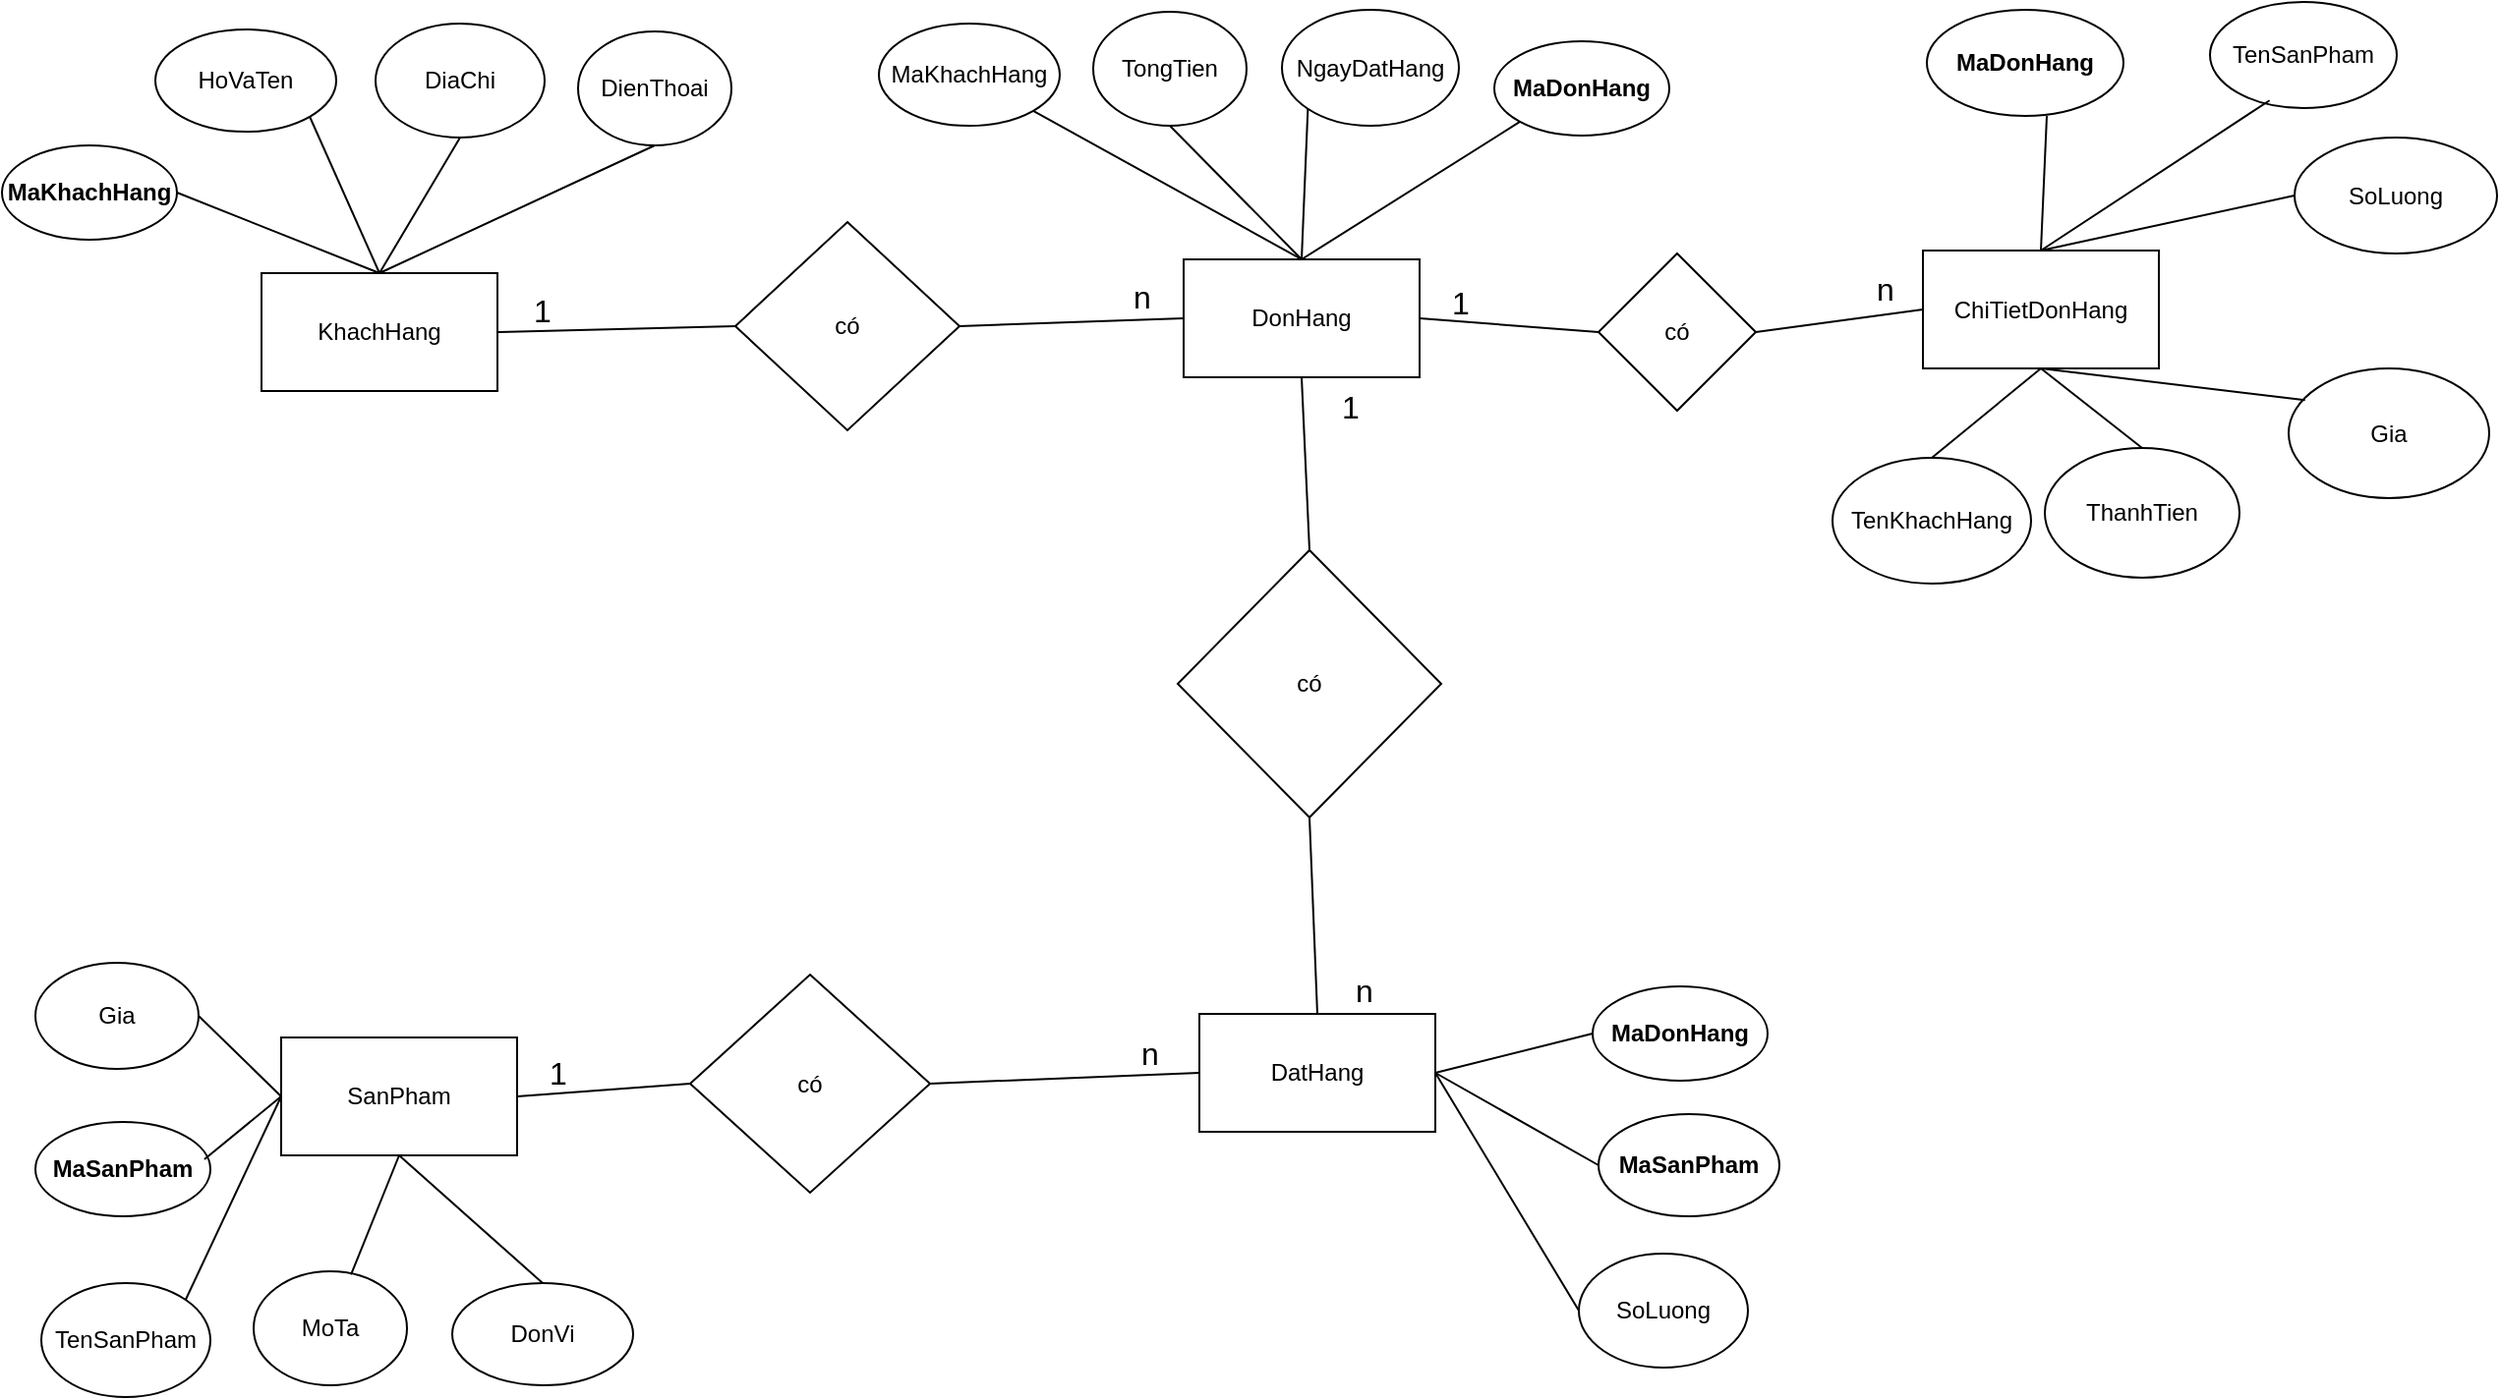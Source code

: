 <mxfile version="24.7.17" pages="2">
  <diagram name="Lược Đồ ER" id="sQ02l6jSmkCWeNOtDkhF">
    <mxGraphModel dx="2206" dy="1519" grid="0" gridSize="10" guides="1" tooltips="1" connect="1" arrows="1" fold="1" page="0" pageScale="1" pageWidth="827" pageHeight="1169" math="0" shadow="0">
      <root>
        <mxCell id="0" />
        <mxCell id="1" parent="0" />
        <mxCell id="YQySpRiNBeKyikHn3mZi-2" value="có" style="rhombus;whiteSpace=wrap;html=1;" parent="1" vertex="1">
          <mxGeometry x="283" y="-87" width="122" height="111" as="geometry" />
        </mxCell>
        <mxCell id="YQySpRiNBeKyikHn3mZi-15" value="NgayDatHang" style="ellipse;whiteSpace=wrap;html=1;" parent="1" vertex="1">
          <mxGeometry x="584" y="-578" width="90" height="59" as="geometry" />
        </mxCell>
        <mxCell id="YQySpRiNBeKyikHn3mZi-10" value="DonHang" style="rounded=0;whiteSpace=wrap;html=1;container=0;" parent="1" vertex="1">
          <mxGeometry x="534" y="-451" width="120" height="60" as="geometry" />
        </mxCell>
        <mxCell id="YQySpRiNBeKyikHn3mZi-11" value="MaKhachHang" style="ellipse;whiteSpace=wrap;html=1;container=0;" parent="1" vertex="1">
          <mxGeometry x="379" y="-571" width="92" height="52" as="geometry" />
        </mxCell>
        <mxCell id="YQySpRiNBeKyikHn3mZi-13" value="TongTien" style="ellipse;whiteSpace=wrap;html=1;container=0;" parent="1" vertex="1">
          <mxGeometry x="488" y="-577" width="78" height="58" as="geometry" />
        </mxCell>
        <mxCell id="YQySpRiNBeKyikHn3mZi-14" value="&lt;b&gt;MaDonHang&lt;/b&gt;" style="ellipse;whiteSpace=wrap;html=1;container=0;" parent="1" vertex="1">
          <mxGeometry x="692" y="-562" width="89" height="48" as="geometry" />
        </mxCell>
        <mxCell id="YQySpRiNBeKyikHn3mZi-18" value="SanPham" style="rounded=0;whiteSpace=wrap;html=1;" parent="1" vertex="1">
          <mxGeometry x="75" y="-55" width="120" height="60" as="geometry" />
        </mxCell>
        <mxCell id="YQySpRiNBeKyikHn3mZi-19" value="DonVi" style="ellipse;whiteSpace=wrap;html=1;" parent="1" vertex="1">
          <mxGeometry x="162" y="70" width="92" height="52" as="geometry" />
        </mxCell>
        <mxCell id="YQySpRiNBeKyikHn3mZi-20" value="TenSanPham" style="ellipse;whiteSpace=wrap;html=1;" parent="1" vertex="1">
          <mxGeometry x="-47" y="70" width="86" height="58" as="geometry" />
        </mxCell>
        <mxCell id="YQySpRiNBeKyikHn3mZi-21" value="MoTa" style="ellipse;whiteSpace=wrap;html=1;" parent="1" vertex="1">
          <mxGeometry x="61" y="64" width="78" height="58" as="geometry" />
        </mxCell>
        <mxCell id="YQySpRiNBeKyikHn3mZi-22" value="&lt;b&gt;MaSanPham&lt;/b&gt;" style="ellipse;whiteSpace=wrap;html=1;" parent="1" vertex="1">
          <mxGeometry x="-50" y="-12" width="89" height="48" as="geometry" />
        </mxCell>
        <mxCell id="YQySpRiNBeKyikHn3mZi-23" value="Gia" style="ellipse;whiteSpace=wrap;html=1;" parent="1" vertex="1">
          <mxGeometry x="-50" y="-93" width="83" height="54" as="geometry" />
        </mxCell>
        <mxCell id="YQySpRiNBeKyikHn3mZi-26" value="DatHang" style="rounded=0;whiteSpace=wrap;html=1;container=0;" parent="1" vertex="1">
          <mxGeometry x="542" y="-67" width="120" height="60" as="geometry" />
        </mxCell>
        <mxCell id="YQySpRiNBeKyikHn3mZi-27" value="&lt;b&gt;MaSanPham&lt;/b&gt;" style="ellipse;whiteSpace=wrap;html=1;container=0;" parent="1" vertex="1">
          <mxGeometry x="745" y="-16" width="92" height="52" as="geometry" />
        </mxCell>
        <mxCell id="YQySpRiNBeKyikHn3mZi-28" value="SoLuong" style="ellipse;whiteSpace=wrap;html=1;container=0;" parent="1" vertex="1">
          <mxGeometry x="735" y="55" width="86" height="58" as="geometry" />
        </mxCell>
        <mxCell id="YQySpRiNBeKyikHn3mZi-30" value="&lt;b&gt;MaDonHang&lt;/b&gt;" style="ellipse;whiteSpace=wrap;html=1;container=0;" parent="1" vertex="1">
          <mxGeometry x="742" y="-81" width="89" height="48" as="geometry" />
        </mxCell>
        <mxCell id="YQySpRiNBeKyikHn3mZi-31" value="có" style="rhombus;whiteSpace=wrap;html=1;" parent="1" vertex="1">
          <mxGeometry x="531" y="-303" width="134" height="136" as="geometry" />
        </mxCell>
        <mxCell id="YQySpRiNBeKyikHn3mZi-32" value="có" style="rhombus;whiteSpace=wrap;html=1;" parent="1" vertex="1">
          <mxGeometry x="306" y="-470" width="114" height="106" as="geometry" />
        </mxCell>
        <mxCell id="YQySpRiNBeKyikHn3mZi-33" value="" style="endArrow=none;html=1;rounded=0;fontSize=12;startSize=8;endSize=8;curved=1;entryX=0;entryY=0.5;entryDx=0;entryDy=0;exitX=1;exitY=0.5;exitDx=0;exitDy=0;" parent="1" source="YQySpRiNBeKyikHn3mZi-32" target="YQySpRiNBeKyikHn3mZi-10" edge="1">
          <mxGeometry width="50" height="50" relative="1" as="geometry">
            <mxPoint x="440" y="-272" as="sourcePoint" />
            <mxPoint x="490" y="-322" as="targetPoint" />
          </mxGeometry>
        </mxCell>
        <mxCell id="YQySpRiNBeKyikHn3mZi-38" value="" style="endArrow=none;html=1;rounded=0;fontSize=12;startSize=8;endSize=8;curved=1;exitX=0;exitY=0.5;exitDx=0;exitDy=0;entryX=1;entryY=0.5;entryDx=0;entryDy=0;" parent="1" source="YQySpRiNBeKyikHn3mZi-2" target="YQySpRiNBeKyikHn3mZi-18" edge="1">
          <mxGeometry width="50" height="50" relative="1" as="geometry">
            <mxPoint x="394" y="-322" as="sourcePoint" />
            <mxPoint x="444" y="-372" as="targetPoint" />
          </mxGeometry>
        </mxCell>
        <mxCell id="YQySpRiNBeKyikHn3mZi-39" value="" style="endArrow=none;html=1;rounded=0;fontSize=12;startSize=8;endSize=8;curved=1;exitX=1;exitY=0.5;exitDx=0;exitDy=0;entryX=0;entryY=0.5;entryDx=0;entryDy=0;" parent="1" source="YQySpRiNBeKyikHn3mZi-2" target="YQySpRiNBeKyikHn3mZi-26" edge="1">
          <mxGeometry width="50" height="50" relative="1" as="geometry">
            <mxPoint x="394" y="-322" as="sourcePoint" />
            <mxPoint x="444" y="-372" as="targetPoint" />
          </mxGeometry>
        </mxCell>
        <mxCell id="YQySpRiNBeKyikHn3mZi-40" value="" style="endArrow=none;html=1;rounded=0;fontSize=12;startSize=8;endSize=8;curved=1;exitX=0.5;exitY=1;exitDx=0;exitDy=0;entryX=0.5;entryY=0;entryDx=0;entryDy=0;" parent="1" source="YQySpRiNBeKyikHn3mZi-31" target="YQySpRiNBeKyikHn3mZi-26" edge="1">
          <mxGeometry width="50" height="50" relative="1" as="geometry">
            <mxPoint x="394" y="-322" as="sourcePoint" />
            <mxPoint x="444" y="-372" as="targetPoint" />
          </mxGeometry>
        </mxCell>
        <mxCell id="YQySpRiNBeKyikHn3mZi-41" value="" style="endArrow=none;html=1;rounded=0;fontSize=12;startSize=8;endSize=8;curved=1;exitX=0.5;exitY=1;exitDx=0;exitDy=0;entryX=0.5;entryY=0;entryDx=0;entryDy=0;" parent="1" source="YQySpRiNBeKyikHn3mZi-10" target="YQySpRiNBeKyikHn3mZi-31" edge="1">
          <mxGeometry width="50" height="50" relative="1" as="geometry">
            <mxPoint x="394" y="-322" as="sourcePoint" />
            <mxPoint x="444" y="-372" as="targetPoint" />
          </mxGeometry>
        </mxCell>
        <mxCell id="YQySpRiNBeKyikHn3mZi-42" value="" style="endArrow=none;html=1;rounded=0;fontSize=12;startSize=8;endSize=8;curved=1;exitX=1;exitY=0.5;exitDx=0;exitDy=0;entryX=0;entryY=0.5;entryDx=0;entryDy=0;" parent="1" source="YQySpRiNBeKyikHn3mZi-1" target="YQySpRiNBeKyikHn3mZi-32" edge="1">
          <mxGeometry width="50" height="50" relative="1" as="geometry">
            <mxPoint x="394" y="-322" as="sourcePoint" />
            <mxPoint x="444" y="-372" as="targetPoint" />
          </mxGeometry>
        </mxCell>
        <mxCell id="YQySpRiNBeKyikHn3mZi-46" value="" style="endArrow=none;html=1;rounded=0;fontSize=12;startSize=8;endSize=8;curved=1;exitX=0.5;exitY=0;exitDx=0;exitDy=0;entryX=0.5;entryY=1;entryDx=0;entryDy=0;" parent="1" source="YQySpRiNBeKyikHn3mZi-19" target="YQySpRiNBeKyikHn3mZi-18" edge="1">
          <mxGeometry width="50" height="50" relative="1" as="geometry">
            <mxPoint x="518" y="-322" as="sourcePoint" />
            <mxPoint x="568" y="-372" as="targetPoint" />
          </mxGeometry>
        </mxCell>
        <mxCell id="YQySpRiNBeKyikHn3mZi-47" value="" style="endArrow=none;html=1;rounded=0;fontSize=12;startSize=8;endSize=8;curved=1;exitX=0.635;exitY=0.03;exitDx=0;exitDy=0;exitPerimeter=0;entryX=0.5;entryY=1;entryDx=0;entryDy=0;" parent="1" source="YQySpRiNBeKyikHn3mZi-21" target="YQySpRiNBeKyikHn3mZi-18" edge="1">
          <mxGeometry width="50" height="50" relative="1" as="geometry">
            <mxPoint x="518" y="-322" as="sourcePoint" />
            <mxPoint x="568" y="-372" as="targetPoint" />
          </mxGeometry>
        </mxCell>
        <mxCell id="YQySpRiNBeKyikHn3mZi-48" value="" style="endArrow=none;html=1;rounded=0;fontSize=12;startSize=8;endSize=8;curved=1;exitX=1;exitY=0;exitDx=0;exitDy=0;entryX=0;entryY=0.5;entryDx=0;entryDy=0;" parent="1" source="YQySpRiNBeKyikHn3mZi-20" target="YQySpRiNBeKyikHn3mZi-18" edge="1">
          <mxGeometry width="50" height="50" relative="1" as="geometry">
            <mxPoint x="518" y="-322" as="sourcePoint" />
            <mxPoint x="568" y="-372" as="targetPoint" />
          </mxGeometry>
        </mxCell>
        <mxCell id="YQySpRiNBeKyikHn3mZi-49" value="" style="endArrow=none;html=1;rounded=0;fontSize=12;startSize=8;endSize=8;curved=1;exitX=0;exitY=0.5;exitDx=0;exitDy=0;entryX=0.966;entryY=0.396;entryDx=0;entryDy=0;entryPerimeter=0;" parent="1" source="YQySpRiNBeKyikHn3mZi-18" target="YQySpRiNBeKyikHn3mZi-22" edge="1">
          <mxGeometry width="50" height="50" relative="1" as="geometry">
            <mxPoint x="518" y="-322" as="sourcePoint" />
            <mxPoint x="568" y="-372" as="targetPoint" />
          </mxGeometry>
        </mxCell>
        <mxCell id="YQySpRiNBeKyikHn3mZi-50" value="" style="endArrow=none;html=1;rounded=0;fontSize=12;startSize=8;endSize=8;curved=1;exitX=0;exitY=0.5;exitDx=0;exitDy=0;entryX=1;entryY=0.5;entryDx=0;entryDy=0;" parent="1" source="YQySpRiNBeKyikHn3mZi-18" target="YQySpRiNBeKyikHn3mZi-23" edge="1">
          <mxGeometry width="50" height="50" relative="1" as="geometry">
            <mxPoint x="518" y="-322" as="sourcePoint" />
            <mxPoint x="568" y="-372" as="targetPoint" />
          </mxGeometry>
        </mxCell>
        <mxCell id="YQySpRiNBeKyikHn3mZi-51" value="" style="endArrow=none;html=1;rounded=0;fontSize=12;startSize=8;endSize=8;curved=1;exitX=1;exitY=0.5;exitDx=0;exitDy=0;entryX=0;entryY=0.5;entryDx=0;entryDy=0;" parent="1" source="YQySpRiNBeKyikHn3mZi-26" target="YQySpRiNBeKyikHn3mZi-28" edge="1">
          <mxGeometry width="50" height="50" relative="1" as="geometry">
            <mxPoint x="518" y="-322" as="sourcePoint" />
            <mxPoint x="568" y="-372" as="targetPoint" />
          </mxGeometry>
        </mxCell>
        <mxCell id="YQySpRiNBeKyikHn3mZi-52" value="" style="endArrow=none;html=1;rounded=0;fontSize=12;startSize=8;endSize=8;curved=1;exitX=1;exitY=0.5;exitDx=0;exitDy=0;entryX=0;entryY=0.5;entryDx=0;entryDy=0;" parent="1" source="YQySpRiNBeKyikHn3mZi-26" target="YQySpRiNBeKyikHn3mZi-27" edge="1">
          <mxGeometry width="50" height="50" relative="1" as="geometry">
            <mxPoint x="518" y="-322" as="sourcePoint" />
            <mxPoint x="568" y="-372" as="targetPoint" />
          </mxGeometry>
        </mxCell>
        <mxCell id="YQySpRiNBeKyikHn3mZi-53" value="" style="endArrow=none;html=1;rounded=0;fontSize=12;startSize=8;endSize=8;curved=1;exitX=1;exitY=0.5;exitDx=0;exitDy=0;entryX=0;entryY=0.5;entryDx=0;entryDy=0;" parent="1" source="YQySpRiNBeKyikHn3mZi-26" target="YQySpRiNBeKyikHn3mZi-30" edge="1">
          <mxGeometry width="50" height="50" relative="1" as="geometry">
            <mxPoint x="518" y="-322" as="sourcePoint" />
            <mxPoint x="568" y="-372" as="targetPoint" />
          </mxGeometry>
        </mxCell>
        <mxCell id="YQySpRiNBeKyikHn3mZi-54" value="" style="endArrow=none;html=1;rounded=0;fontSize=12;startSize=8;endSize=8;curved=1;exitX=0.5;exitY=0;exitDx=0;exitDy=0;entryX=0;entryY=1;entryDx=0;entryDy=0;" parent="1" source="YQySpRiNBeKyikHn3mZi-10" target="YQySpRiNBeKyikHn3mZi-14" edge="1">
          <mxGeometry width="50" height="50" relative="1" as="geometry">
            <mxPoint x="518" y="-322" as="sourcePoint" />
            <mxPoint x="568" y="-372" as="targetPoint" />
          </mxGeometry>
        </mxCell>
        <mxCell id="YQySpRiNBeKyikHn3mZi-55" value="" style="endArrow=none;html=1;rounded=0;fontSize=12;startSize=8;endSize=8;curved=1;exitX=0.5;exitY=0;exitDx=0;exitDy=0;entryX=0;entryY=1;entryDx=0;entryDy=0;" parent="1" source="YQySpRiNBeKyikHn3mZi-10" target="YQySpRiNBeKyikHn3mZi-15" edge="1">
          <mxGeometry width="50" height="50" relative="1" as="geometry">
            <mxPoint x="518" y="-322" as="sourcePoint" />
            <mxPoint x="568" y="-372" as="targetPoint" />
          </mxGeometry>
        </mxCell>
        <mxCell id="YQySpRiNBeKyikHn3mZi-56" value="" style="endArrow=none;html=1;rounded=0;fontSize=12;startSize=8;endSize=8;curved=1;exitX=0.5;exitY=0;exitDx=0;exitDy=0;entryX=0.5;entryY=1;entryDx=0;entryDy=0;" parent="1" source="YQySpRiNBeKyikHn3mZi-10" target="YQySpRiNBeKyikHn3mZi-13" edge="1">
          <mxGeometry width="50" height="50" relative="1" as="geometry">
            <mxPoint x="518" y="-322" as="sourcePoint" />
            <mxPoint x="568" y="-372" as="targetPoint" />
          </mxGeometry>
        </mxCell>
        <mxCell id="YQySpRiNBeKyikHn3mZi-57" value="" style="endArrow=none;html=1;rounded=0;fontSize=12;startSize=8;endSize=8;curved=1;exitX=0.5;exitY=0;exitDx=0;exitDy=0;entryX=1;entryY=1;entryDx=0;entryDy=0;" parent="1" source="YQySpRiNBeKyikHn3mZi-10" target="YQySpRiNBeKyikHn3mZi-11" edge="1">
          <mxGeometry width="50" height="50" relative="1" as="geometry">
            <mxPoint x="518" y="-322" as="sourcePoint" />
            <mxPoint x="568" y="-372" as="targetPoint" />
          </mxGeometry>
        </mxCell>
        <mxCell id="YQySpRiNBeKyikHn3mZi-1" value="KhachHang" style="rounded=0;whiteSpace=wrap;html=1;container=0;" parent="1" vertex="1">
          <mxGeometry x="65" y="-444" width="120" height="60" as="geometry" />
        </mxCell>
        <mxCell id="YQySpRiNBeKyikHn3mZi-3" value="HoVaTen" style="ellipse;whiteSpace=wrap;html=1;container=0;" parent="1" vertex="1">
          <mxGeometry x="11" y="-568" width="92" height="52" as="geometry" />
        </mxCell>
        <mxCell id="YQySpRiNBeKyikHn3mZi-4" value="DiaChi" style="ellipse;whiteSpace=wrap;html=1;container=0;" parent="1" vertex="1">
          <mxGeometry x="123" y="-571" width="86" height="58" as="geometry" />
        </mxCell>
        <mxCell id="YQySpRiNBeKyikHn3mZi-5" value="DienThoai" style="ellipse;whiteSpace=wrap;html=1;container=0;" parent="1" vertex="1">
          <mxGeometry x="226" y="-567" width="78" height="58" as="geometry" />
        </mxCell>
        <mxCell id="YQySpRiNBeKyikHn3mZi-6" value="&lt;b&gt;MaKhachHang&lt;/b&gt;" style="ellipse;whiteSpace=wrap;html=1;container=0;" parent="1" vertex="1">
          <mxGeometry x="-67" y="-509" width="89" height="48" as="geometry" />
        </mxCell>
        <mxCell id="YQySpRiNBeKyikHn3mZi-37" value="" style="endArrow=none;html=1;rounded=0;fontSize=12;startSize=8;endSize=8;curved=1;exitX=0.5;exitY=1;exitDx=0;exitDy=0;entryX=0.5;entryY=0;entryDx=0;entryDy=0;" parent="1" source="YQySpRiNBeKyikHn3mZi-5" target="YQySpRiNBeKyikHn3mZi-1" edge="1">
          <mxGeometry width="50" height="50" relative="1" as="geometry">
            <mxPoint x="384" y="-300" as="sourcePoint" />
            <mxPoint x="434" y="-350" as="targetPoint" />
          </mxGeometry>
        </mxCell>
        <mxCell id="YQySpRiNBeKyikHn3mZi-36" value="" style="endArrow=none;html=1;rounded=0;fontSize=12;startSize=8;endSize=8;curved=1;exitX=0.5;exitY=1;exitDx=0;exitDy=0;entryX=0.5;entryY=0;entryDx=0;entryDy=0;" parent="1" source="YQySpRiNBeKyikHn3mZi-4" target="YQySpRiNBeKyikHn3mZi-1" edge="1">
          <mxGeometry width="50" height="50" relative="1" as="geometry">
            <mxPoint x="384" y="-300" as="sourcePoint" />
            <mxPoint x="434" y="-350" as="targetPoint" />
          </mxGeometry>
        </mxCell>
        <mxCell id="YQySpRiNBeKyikHn3mZi-35" value="" style="endArrow=none;html=1;rounded=0;fontSize=12;startSize=8;endSize=8;curved=1;exitX=0.5;exitY=0;exitDx=0;exitDy=0;entryX=1;entryY=1;entryDx=0;entryDy=0;" parent="1" source="YQySpRiNBeKyikHn3mZi-1" target="YQySpRiNBeKyikHn3mZi-3" edge="1">
          <mxGeometry width="50" height="50" relative="1" as="geometry">
            <mxPoint x="384" y="-300" as="sourcePoint" />
            <mxPoint x="434" y="-350" as="targetPoint" />
          </mxGeometry>
        </mxCell>
        <mxCell id="YQySpRiNBeKyikHn3mZi-34" value="" style="endArrow=none;html=1;rounded=0;fontSize=12;startSize=8;endSize=8;curved=1;exitX=0.5;exitY=0;exitDx=0;exitDy=0;entryX=1;entryY=0.5;entryDx=0;entryDy=0;" parent="1" source="YQySpRiNBeKyikHn3mZi-1" target="YQySpRiNBeKyikHn3mZi-6" edge="1">
          <mxGeometry width="50" height="50" relative="1" as="geometry">
            <mxPoint x="371" y="-322" as="sourcePoint" />
            <mxPoint x="421" y="-372" as="targetPoint" />
          </mxGeometry>
        </mxCell>
        <mxCell id="zwP1A_-qHlo6w3_XJIu3-1" value="1" style="text;html=1;align=center;verticalAlign=middle;whiteSpace=wrap;rounded=0;fontSize=16;" parent="1" vertex="1">
          <mxGeometry x="187" y="-433" width="42" height="15" as="geometry" />
        </mxCell>
        <mxCell id="zwP1A_-qHlo6w3_XJIu3-2" value="n" style="text;html=1;align=center;verticalAlign=middle;whiteSpace=wrap;rounded=0;fontSize=16;" parent="1" vertex="1">
          <mxGeometry x="492" y="-440" width="42" height="15" as="geometry" />
        </mxCell>
        <mxCell id="zwP1A_-qHlo6w3_XJIu3-3" value="1" style="text;html=1;align=center;verticalAlign=middle;whiteSpace=wrap;rounded=0;fontSize=16;" parent="1" vertex="1">
          <mxGeometry x="598" y="-384" width="42" height="15" as="geometry" />
        </mxCell>
        <mxCell id="zwP1A_-qHlo6w3_XJIu3-4" value="n" style="text;html=1;align=center;verticalAlign=middle;whiteSpace=wrap;rounded=0;fontSize=16;" parent="1" vertex="1">
          <mxGeometry x="605" y="-87" width="42" height="15" as="geometry" />
        </mxCell>
        <mxCell id="zwP1A_-qHlo6w3_XJIu3-5" value="1" style="text;html=1;align=center;verticalAlign=middle;whiteSpace=wrap;rounded=0;fontSize=16;" parent="1" vertex="1">
          <mxGeometry x="195" y="-44.5" width="42" height="15" as="geometry" />
        </mxCell>
        <mxCell id="zwP1A_-qHlo6w3_XJIu3-6" value="n" style="text;html=1;align=center;verticalAlign=middle;whiteSpace=wrap;rounded=0;fontSize=16;" parent="1" vertex="1">
          <mxGeometry x="496" y="-55" width="42" height="15" as="geometry" />
        </mxCell>
        <mxCell id="eaK0fr83F673eZLOLrA2-1" value="ChiTietDonHang" style="rounded=0;whiteSpace=wrap;html=1;" parent="1" vertex="1">
          <mxGeometry x="910" y="-455.5" width="120" height="60" as="geometry" />
        </mxCell>
        <mxCell id="eaK0fr83F673eZLOLrA2-3" value="có" style="rhombus;whiteSpace=wrap;html=1;" parent="1" vertex="1">
          <mxGeometry x="745" y="-454" width="80" height="80" as="geometry" />
        </mxCell>
        <mxCell id="AhXqGUsFXsKtP1GYsfyr-1" value="" style="endArrow=none;html=1;rounded=0;entryX=1;entryY=0.5;entryDx=0;entryDy=0;exitX=0;exitY=0.5;exitDx=0;exitDy=0;" edge="1" parent="1" source="eaK0fr83F673eZLOLrA2-3" target="YQySpRiNBeKyikHn3mZi-10">
          <mxGeometry width="50" height="50" relative="1" as="geometry">
            <mxPoint x="456" y="-311" as="sourcePoint" />
            <mxPoint x="506" y="-361" as="targetPoint" />
          </mxGeometry>
        </mxCell>
        <mxCell id="AhXqGUsFXsKtP1GYsfyr-2" value="" style="endArrow=none;html=1;rounded=0;entryX=1;entryY=0.5;entryDx=0;entryDy=0;exitX=0;exitY=0.5;exitDx=0;exitDy=0;" edge="1" parent="1" source="eaK0fr83F673eZLOLrA2-1" target="eaK0fr83F673eZLOLrA2-3">
          <mxGeometry width="50" height="50" relative="1" as="geometry">
            <mxPoint x="456" y="-269" as="sourcePoint" />
            <mxPoint x="506" y="-319" as="targetPoint" />
          </mxGeometry>
        </mxCell>
        <mxCell id="AhXqGUsFXsKtP1GYsfyr-4" value="TenKhachHang" style="ellipse;whiteSpace=wrap;html=1;" vertex="1" parent="1">
          <mxGeometry x="864" y="-350" width="101" height="64" as="geometry" />
        </mxCell>
        <mxCell id="AhXqGUsFXsKtP1GYsfyr-5" value="ThanhTien" style="ellipse;whiteSpace=wrap;html=1;" vertex="1" parent="1">
          <mxGeometry x="972" y="-355" width="99" height="66" as="geometry" />
        </mxCell>
        <mxCell id="AhXqGUsFXsKtP1GYsfyr-6" value="SoLuong" style="ellipse;whiteSpace=wrap;html=1;" vertex="1" parent="1">
          <mxGeometry x="1099" y="-513" width="103" height="59" as="geometry" />
        </mxCell>
        <mxCell id="AhXqGUsFXsKtP1GYsfyr-7" value="TenSanPham" style="ellipse;whiteSpace=wrap;html=1;" vertex="1" parent="1">
          <mxGeometry x="1056" y="-582" width="95" height="54" as="geometry" />
        </mxCell>
        <mxCell id="AhXqGUsFXsKtP1GYsfyr-8" value="&lt;b&gt;MaDonHang&lt;/b&gt;" style="ellipse;whiteSpace=wrap;html=1;" vertex="1" parent="1">
          <mxGeometry x="912" y="-578" width="100" height="54" as="geometry" />
        </mxCell>
        <mxCell id="AhXqGUsFXsKtP1GYsfyr-9" value="Gia" style="ellipse;whiteSpace=wrap;html=1;" vertex="1" parent="1">
          <mxGeometry x="1096" y="-395.5" width="102" height="66" as="geometry" />
        </mxCell>
        <mxCell id="AhXqGUsFXsKtP1GYsfyr-10" value="" style="endArrow=none;html=1;rounded=0;entryX=0.5;entryY=1;entryDx=0;entryDy=0;exitX=0.5;exitY=0;exitDx=0;exitDy=0;" edge="1" parent="1" source="AhXqGUsFXsKtP1GYsfyr-5" target="eaK0fr83F673eZLOLrA2-1">
          <mxGeometry width="50" height="50" relative="1" as="geometry">
            <mxPoint x="802" y="-312" as="sourcePoint" />
            <mxPoint x="852" y="-362" as="targetPoint" />
          </mxGeometry>
        </mxCell>
        <mxCell id="AhXqGUsFXsKtP1GYsfyr-11" value="" style="endArrow=none;html=1;rounded=0;entryX=0.5;entryY=1;entryDx=0;entryDy=0;exitX=0.5;exitY=0;exitDx=0;exitDy=0;" edge="1" parent="1" source="AhXqGUsFXsKtP1GYsfyr-4" target="eaK0fr83F673eZLOLrA2-1">
          <mxGeometry width="50" height="50" relative="1" as="geometry">
            <mxPoint x="802" y="-312" as="sourcePoint" />
            <mxPoint x="852" y="-362" as="targetPoint" />
          </mxGeometry>
        </mxCell>
        <mxCell id="AhXqGUsFXsKtP1GYsfyr-12" value="" style="endArrow=none;html=1;rounded=0;entryX=0.5;entryY=0;entryDx=0;entryDy=0;exitX=0;exitY=0.5;exitDx=0;exitDy=0;" edge="1" parent="1" source="AhXqGUsFXsKtP1GYsfyr-6" target="eaK0fr83F673eZLOLrA2-1">
          <mxGeometry width="50" height="50" relative="1" as="geometry">
            <mxPoint x="802" y="-312" as="sourcePoint" />
            <mxPoint x="852" y="-362" as="targetPoint" />
          </mxGeometry>
        </mxCell>
        <mxCell id="AhXqGUsFXsKtP1GYsfyr-13" value="" style="endArrow=none;html=1;rounded=0;entryX=0.5;entryY=0;entryDx=0;entryDy=0;exitX=0.319;exitY=0.928;exitDx=0;exitDy=0;exitPerimeter=0;" edge="1" parent="1" source="AhXqGUsFXsKtP1GYsfyr-7" target="eaK0fr83F673eZLOLrA2-1">
          <mxGeometry width="50" height="50" relative="1" as="geometry">
            <mxPoint x="802" y="-312" as="sourcePoint" />
            <mxPoint x="852" y="-362" as="targetPoint" />
          </mxGeometry>
        </mxCell>
        <mxCell id="AhXqGUsFXsKtP1GYsfyr-14" value="" style="endArrow=none;html=1;rounded=0;entryX=0.5;entryY=0;entryDx=0;entryDy=0;exitX=0.61;exitY=1;exitDx=0;exitDy=0;exitPerimeter=0;" edge="1" parent="1" source="AhXqGUsFXsKtP1GYsfyr-8" target="eaK0fr83F673eZLOLrA2-1">
          <mxGeometry width="50" height="50" relative="1" as="geometry">
            <mxPoint x="802" y="-312" as="sourcePoint" />
            <mxPoint x="852" y="-362" as="targetPoint" />
          </mxGeometry>
        </mxCell>
        <mxCell id="AhXqGUsFXsKtP1GYsfyr-15" value="" style="endArrow=none;html=1;rounded=0;entryX=0.5;entryY=1;entryDx=0;entryDy=0;exitX=0.082;exitY=0.244;exitDx=0;exitDy=0;exitPerimeter=0;" edge="1" parent="1" source="AhXqGUsFXsKtP1GYsfyr-9" target="eaK0fr83F673eZLOLrA2-1">
          <mxGeometry width="50" height="50" relative="1" as="geometry">
            <mxPoint x="802" y="-312" as="sourcePoint" />
            <mxPoint x="852" y="-362" as="targetPoint" />
          </mxGeometry>
        </mxCell>
        <mxCell id="AhXqGUsFXsKtP1GYsfyr-16" value="1" style="text;html=1;align=center;verticalAlign=middle;whiteSpace=wrap;rounded=0;fontSize=16;" vertex="1" parent="1">
          <mxGeometry x="654" y="-437" width="42" height="15" as="geometry" />
        </mxCell>
        <mxCell id="AhXqGUsFXsKtP1GYsfyr-17" value="n" style="text;html=1;align=center;verticalAlign=middle;whiteSpace=wrap;rounded=0;fontSize=16;" vertex="1" parent="1">
          <mxGeometry x="870" y="-444" width="42" height="15" as="geometry" />
        </mxCell>
      </root>
    </mxGraphModel>
  </diagram>
  <diagram id="XRsZOeSsvvlPLuTSGg8Y" name="Trang-2">
    <mxGraphModel dx="1424" dy="919" grid="0" gridSize="10" guides="1" tooltips="1" connect="1" arrows="1" fold="1" page="0" pageScale="1" pageWidth="827" pageHeight="1169" math="0" shadow="0">
      <root>
        <mxCell id="0" />
        <mxCell id="1" parent="0" />
        <mxCell id="CR7f9FWE3cBdBduL5XAY-3" value="" style="group" vertex="1" connectable="0" parent="1">
          <mxGeometry x="-389" y="-8" width="168" height="274" as="geometry" />
        </mxCell>
        <mxCell id="CR7f9FWE3cBdBduL5XAY-1" value="" style="rounded=0;whiteSpace=wrap;html=1;" vertex="1" parent="CR7f9FWE3cBdBduL5XAY-3">
          <mxGeometry width="168" height="80.985" as="geometry" />
        </mxCell>
        <mxCell id="CR7f9FWE3cBdBduL5XAY-2" value="" style="rounded=0;whiteSpace=wrap;html=1;" vertex="1" parent="CR7f9FWE3cBdBduL5XAY-3">
          <mxGeometry y="80.985" width="168" height="193.015" as="geometry" />
        </mxCell>
      </root>
    </mxGraphModel>
  </diagram>
</mxfile>
